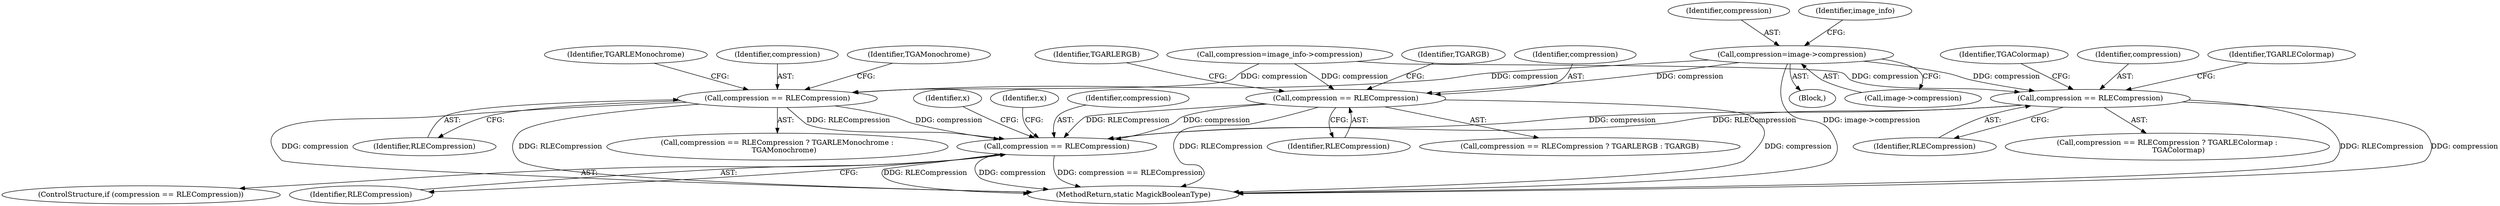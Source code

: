digraph "0_ImageMagick_65f75a32a93ae4044c528a987a68366ecd4b46b9@pointer" {
"1000207" [label="(Call,compression=image->compression)"];
"1000349" [label="(Call,compression == RLECompression)"];
"1000862" [label="(Call,compression == RLECompression)"];
"1000373" [label="(Call,compression == RLECompression)"];
"1000432" [label="(Call,compression == RLECompression)"];
"1000434" [label="(Identifier,RLECompression)"];
"1000372" [label="(Call,compression == RLECompression ? TGARLERGB : TGARGB)"];
"1000351" [label="(Identifier,RLECompression)"];
"1000112" [label="(Block,)"];
"1000208" [label="(Identifier,compression)"];
"1000867" [label="(Identifier,x)"];
"1000373" [label="(Call,compression == RLECompression)"];
"1000432" [label="(Call,compression == RLECompression)"];
"1000218" [label="(Call,compression=image_info->compression)"];
"1001173" [label="(MethodReturn,static MagickBooleanType)"];
"1000433" [label="(Identifier,compression)"];
"1000353" [label="(Identifier,TGAMonochrome)"];
"1000209" [label="(Call,image->compression)"];
"1000377" [label="(Identifier,TGARGB)"];
"1000348" [label="(Call,compression == RLECompression ? TGARLEMonochrome :\n      TGAMonochrome)"];
"1000435" [label="(Identifier,TGARLEColormap)"];
"1000374" [label="(Identifier,compression)"];
"1001119" [label="(Identifier,x)"];
"1000864" [label="(Identifier,RLECompression)"];
"1000352" [label="(Identifier,TGARLEMonochrome)"];
"1000436" [label="(Identifier,TGAColormap)"];
"1000861" [label="(ControlStructure,if (compression == RLECompression))"];
"1000207" [label="(Call,compression=image->compression)"];
"1000215" [label="(Identifier,image_info)"];
"1000863" [label="(Identifier,compression)"];
"1000431" [label="(Call,compression == RLECompression ? TGARLEColormap :\n          TGAColormap)"];
"1000350" [label="(Identifier,compression)"];
"1000375" [label="(Identifier,RLECompression)"];
"1000376" [label="(Identifier,TGARLERGB)"];
"1000349" [label="(Call,compression == RLECompression)"];
"1000862" [label="(Call,compression == RLECompression)"];
"1000207" -> "1000112"  [label="AST: "];
"1000207" -> "1000209"  [label="CFG: "];
"1000208" -> "1000207"  [label="AST: "];
"1000209" -> "1000207"  [label="AST: "];
"1000215" -> "1000207"  [label="CFG: "];
"1000207" -> "1001173"  [label="DDG: image->compression"];
"1000207" -> "1000349"  [label="DDG: compression"];
"1000207" -> "1000373"  [label="DDG: compression"];
"1000207" -> "1000432"  [label="DDG: compression"];
"1000349" -> "1000348"  [label="AST: "];
"1000349" -> "1000351"  [label="CFG: "];
"1000350" -> "1000349"  [label="AST: "];
"1000351" -> "1000349"  [label="AST: "];
"1000352" -> "1000349"  [label="CFG: "];
"1000353" -> "1000349"  [label="CFG: "];
"1000349" -> "1001173"  [label="DDG: RLECompression"];
"1000349" -> "1001173"  [label="DDG: compression"];
"1000218" -> "1000349"  [label="DDG: compression"];
"1000349" -> "1000862"  [label="DDG: compression"];
"1000349" -> "1000862"  [label="DDG: RLECompression"];
"1000862" -> "1000861"  [label="AST: "];
"1000862" -> "1000864"  [label="CFG: "];
"1000863" -> "1000862"  [label="AST: "];
"1000864" -> "1000862"  [label="AST: "];
"1000867" -> "1000862"  [label="CFG: "];
"1001119" -> "1000862"  [label="CFG: "];
"1000862" -> "1001173"  [label="DDG: RLECompression"];
"1000862" -> "1001173"  [label="DDG: compression"];
"1000862" -> "1001173"  [label="DDG: compression == RLECompression"];
"1000373" -> "1000862"  [label="DDG: compression"];
"1000373" -> "1000862"  [label="DDG: RLECompression"];
"1000432" -> "1000862"  [label="DDG: compression"];
"1000432" -> "1000862"  [label="DDG: RLECompression"];
"1000373" -> "1000372"  [label="AST: "];
"1000373" -> "1000375"  [label="CFG: "];
"1000374" -> "1000373"  [label="AST: "];
"1000375" -> "1000373"  [label="AST: "];
"1000376" -> "1000373"  [label="CFG: "];
"1000377" -> "1000373"  [label="CFG: "];
"1000373" -> "1001173"  [label="DDG: RLECompression"];
"1000373" -> "1001173"  [label="DDG: compression"];
"1000218" -> "1000373"  [label="DDG: compression"];
"1000432" -> "1000431"  [label="AST: "];
"1000432" -> "1000434"  [label="CFG: "];
"1000433" -> "1000432"  [label="AST: "];
"1000434" -> "1000432"  [label="AST: "];
"1000435" -> "1000432"  [label="CFG: "];
"1000436" -> "1000432"  [label="CFG: "];
"1000432" -> "1001173"  [label="DDG: RLECompression"];
"1000432" -> "1001173"  [label="DDG: compression"];
"1000218" -> "1000432"  [label="DDG: compression"];
}
